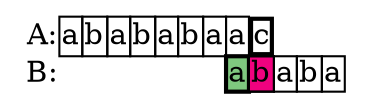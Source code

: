graph g{
    node[shape=plaintext fillcolor=white colorscheme=accent8 ];
    a[
        label=< <TABLE CELLBORDER="1" BORDER="0" CELLSPACING="0" CELLPADDING="0">
            <tr>
                <td border="0">A:</td>
                <td >a</td>;
<td >b</td>;
<td >a</td>;
<td >b</td>;
<td >a</td>;
<td >b</td>;
<td >a</td>;
<td >a</td>;
<td border="2">c</td>;
            </tr>
            <tr>
                <td border="0">B:</td>
                <td border="0"></td>;<td border="0"></td>;<td border="0"></td>;<td border="0"></td>;<td border="0"></td>;<td border="0"></td>;<td border="0"></td>;
<td bgcolor="1">a</td>;
<td bgcolor="6">b</td>;
<td>a</td>;
<td>b</td>;
<td>a</td>;
            </tr>
        </TABLE> >
    ]
}